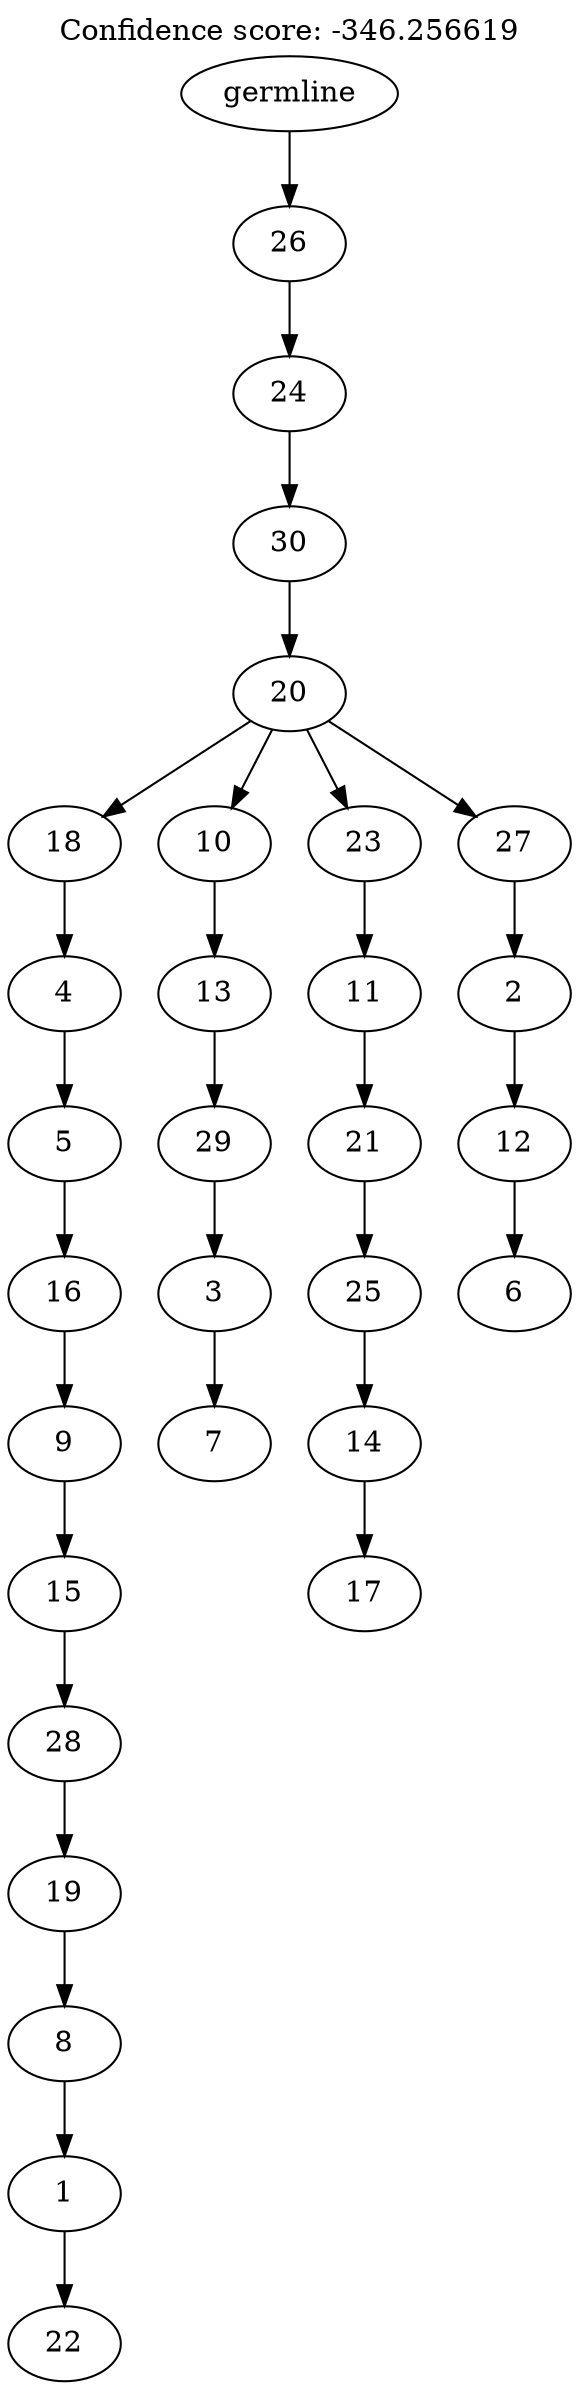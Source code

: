 digraph g {
	"29" -> "30";
	"30" [label="22"];
	"28" -> "29";
	"29" [label="1"];
	"27" -> "28";
	"28" [label="8"];
	"26" -> "27";
	"27" [label="19"];
	"25" -> "26";
	"26" [label="28"];
	"24" -> "25";
	"25" [label="15"];
	"23" -> "24";
	"24" [label="9"];
	"22" -> "23";
	"23" [label="16"];
	"21" -> "22";
	"22" [label="5"];
	"20" -> "21";
	"21" [label="4"];
	"18" -> "19";
	"19" [label="7"];
	"17" -> "18";
	"18" [label="3"];
	"16" -> "17";
	"17" [label="29"];
	"15" -> "16";
	"16" [label="13"];
	"13" -> "14";
	"14" [label="17"];
	"12" -> "13";
	"13" [label="14"];
	"11" -> "12";
	"12" [label="25"];
	"10" -> "11";
	"11" [label="21"];
	"9" -> "10";
	"10" [label="11"];
	"7" -> "8";
	"8" [label="6"];
	"6" -> "7";
	"7" [label="12"];
	"5" -> "6";
	"6" [label="2"];
	"4" -> "5";
	"5" [label="27"];
	"4" -> "9";
	"9" [label="23"];
	"4" -> "15";
	"15" [label="10"];
	"4" -> "20";
	"20" [label="18"];
	"3" -> "4";
	"4" [label="20"];
	"2" -> "3";
	"3" [label="30"];
	"1" -> "2";
	"2" [label="24"];
	"0" -> "1";
	"1" [label="26"];
	"0" [label="germline"];
	labelloc="t";
	label="Confidence score: -346.256619";
}
